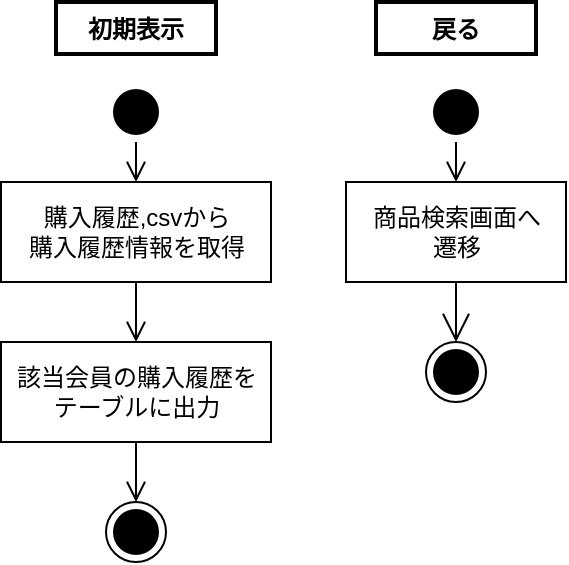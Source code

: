 <mxfile>
    <diagram id="0CyZ9hpLL_LhONk1vg9H" name="ページ1">
        <mxGraphModel dx="1716" dy="1171" grid="1" gridSize="10" guides="1" tooltips="1" connect="1" arrows="1" fold="1" page="1" pageScale="1" pageWidth="827" pageHeight="1169" background="#ffffff" math="0" shadow="0">
            <root>
                <mxCell id="0"/>
                <mxCell id="1" parent="0"/>
                <mxCell id="124" value="" style="ellipse;html=1;shape=startState;fillColor=#000000;strokeColor=#000000;" parent="1" vertex="1">
                    <mxGeometry x="265" y="70" width="30" height="30" as="geometry"/>
                </mxCell>
                <mxCell id="125" value="" style="edgeStyle=orthogonalEdgeStyle;html=1;verticalAlign=bottom;endArrow=open;endSize=8;strokeColor=#000000;" parent="1" source="124" target="126" edge="1">
                    <mxGeometry relative="1" as="geometry">
                        <mxPoint x="281" y="160" as="targetPoint"/>
                    </mxGeometry>
                </mxCell>
                <mxCell id="126" value="商品検索画面へ&lt;br&gt;遷移" style="html=1;fillColor=#FFFFFF;fontColor=#000000;strokeColor=#000000;" parent="1" vertex="1">
                    <mxGeometry x="225" y="120" width="110" height="50" as="geometry"/>
                </mxCell>
                <mxCell id="127" value="戻る" style="text;align=center;fontStyle=1;verticalAlign=middle;spacingLeft=3;spacingRight=3;strokeColor=#000000;rotatable=0;points=[[0,0.5],[1,0.5]];portConstraint=eastwest;fontColor=#000000;fillColor=#FFFFFF;strokeWidth=2;" parent="1" vertex="1">
                    <mxGeometry x="240" y="30" width="80" height="26" as="geometry"/>
                </mxCell>
                <mxCell id="128" value="" style="ellipse;html=1;shape=endState;fillColor=#000000;strokeColor=#000000;fontColor=#000000;" parent="1" vertex="1">
                    <mxGeometry x="265" y="200" width="30" height="30" as="geometry"/>
                </mxCell>
                <mxCell id="129" value="" style="endArrow=open;endFill=1;endSize=12;html=1;strokeColor=#000000;fontColor=#000000;exitX=0.5;exitY=1;exitDx=0;exitDy=0;entryX=0.5;entryY=0;entryDx=0;entryDy=0;" parent="1" source="126" target="128" edge="1">
                    <mxGeometry width="160" relative="1" as="geometry">
                        <mxPoint x="451" y="540" as="sourcePoint"/>
                        <mxPoint x="611" y="540" as="targetPoint"/>
                    </mxGeometry>
                </mxCell>
                <mxCell id="141" value="初期表示" style="text;align=center;fontStyle=1;verticalAlign=middle;spacingLeft=3;spacingRight=3;strokeColor=#000000;rotatable=0;points=[[0,0.5],[1,0.5]];portConstraint=eastwest;fontColor=#000000;fillColor=#FFFFFF;strokeWidth=2;" parent="1" vertex="1">
                    <mxGeometry x="80" y="30" width="80" height="26" as="geometry"/>
                </mxCell>
                <mxCell id="142" value="" style="ellipse;html=1;shape=startState;fillColor=#000000;strokeColor=#000000;" parent="1" vertex="1">
                    <mxGeometry x="105" y="70" width="30" height="30" as="geometry"/>
                </mxCell>
                <mxCell id="143" value="" style="edgeStyle=orthogonalEdgeStyle;html=1;verticalAlign=bottom;endArrow=open;endSize=8;strokeColor=#000000;entryX=0.5;entryY=0;entryDx=0;entryDy=0;exitX=0.5;exitY=1;exitDx=0;exitDy=0;" parent="1" source="142" edge="1" target="153">
                    <mxGeometry relative="1" as="geometry">
                        <mxPoint x="120" y="120" as="targetPoint"/>
                        <mxPoint x="-31" y="110" as="sourcePoint"/>
                    </mxGeometry>
                </mxCell>
                <mxCell id="153" value="購入履歴,csvから&lt;br&gt;購入履歴情報を取得" style="html=1;fillColor=#FFFFFF;fontColor=#000000;strokeColor=#000000;" parent="1" vertex="1">
                    <mxGeometry x="52.5" y="120" width="135" height="50" as="geometry"/>
                </mxCell>
                <mxCell id="159" value="" style="ellipse;html=1;shape=endState;fillColor=#000000;strokeColor=#000000;fontColor=#000000;" parent="1" vertex="1">
                    <mxGeometry x="105" y="280" width="30" height="30" as="geometry"/>
                </mxCell>
                <mxCell id="160" value="" style="edgeStyle=orthogonalEdgeStyle;html=1;verticalAlign=bottom;endArrow=open;endSize=8;strokeColor=#000000;" parent="1" source="153" target="176" edge="1">
                    <mxGeometry relative="1" as="geometry">
                        <mxPoint x="330.5" y="251" as="targetPoint"/>
                        <mxPoint x="170" y="170" as="sourcePoint"/>
                    </mxGeometry>
                </mxCell>
                <mxCell id="176" value="該当会員の購入履歴を&lt;br&gt;テーブルに出力" style="html=1;fillColor=#FFFFFF;fontColor=#000000;strokeColor=#000000;" vertex="1" parent="1">
                    <mxGeometry x="52.5" y="200" width="135" height="50" as="geometry"/>
                </mxCell>
                <mxCell id="177" value="" style="edgeStyle=orthogonalEdgeStyle;html=1;verticalAlign=bottom;endArrow=open;endSize=8;strokeColor=#000000;entryX=0.5;entryY=0;entryDx=0;entryDy=0;" edge="1" parent="1" source="176" target="159">
                    <mxGeometry relative="1" as="geometry">
                        <mxPoint x="130" y="210" as="targetPoint"/>
                        <mxPoint x="130" y="180" as="sourcePoint"/>
                    </mxGeometry>
                </mxCell>
            </root>
        </mxGraphModel>
    </diagram>
</mxfile>